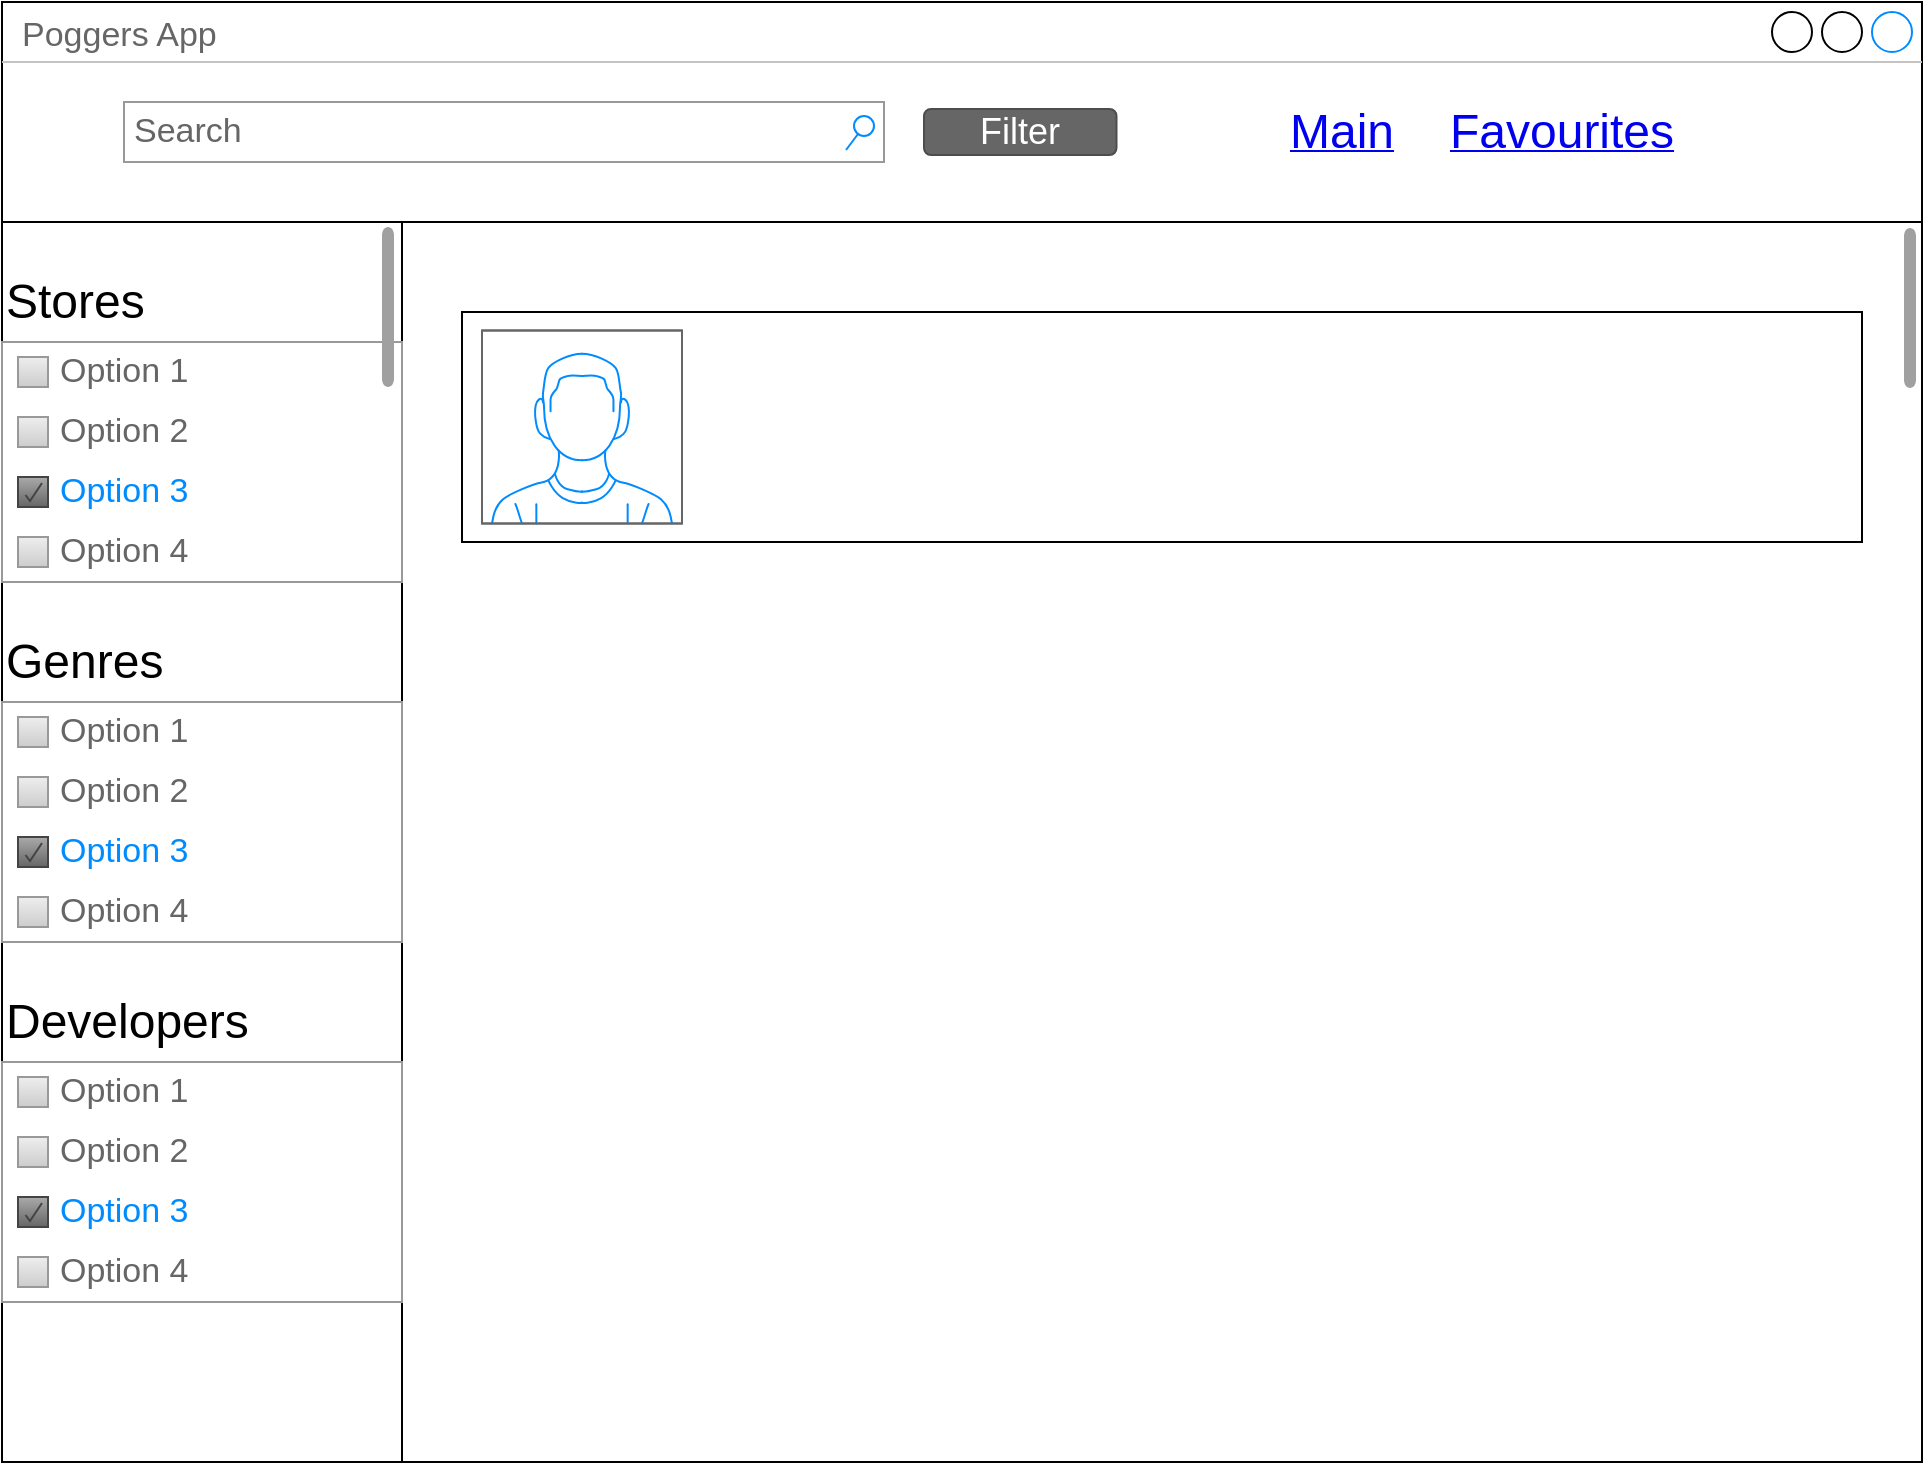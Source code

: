 <mxfile version="14.1.8" type="github">
  <diagram id="liSGNTtqt6IHQtfXZBFW" name="Page-1">
    <mxGraphModel dx="1736" dy="930" grid="1" gridSize="10" guides="1" tooltips="1" connect="1" arrows="1" fold="1" page="1" pageScale="1" pageWidth="1920" pageHeight="1200" math="0" shadow="0">
      <root>
        <mxCell id="0" />
        <mxCell id="1" parent="0" />
        <mxCell id="tc4_OHS7eZvkREXVPfQi-4" value="&lt;div&gt;Poggers App&lt;/div&gt;&lt;div&gt;&lt;br&gt;&lt;/div&gt;" style="strokeWidth=1;shadow=0;dashed=0;align=center;html=1;shape=mxgraph.mockup.containers.window;align=left;verticalAlign=top;spacingLeft=8;strokeColor2=#008cff;strokeColor3=#c4c4c4;fontColor=#666666;mainText=;fontSize=17;labelBackgroundColor=none;" vertex="1" parent="1">
          <mxGeometry x="520" y="230" width="960" height="720" as="geometry" />
        </mxCell>
        <mxCell id="tc4_OHS7eZvkREXVPfQi-5" value="Search" style="strokeWidth=1;shadow=0;dashed=0;align=center;html=1;shape=mxgraph.mockup.forms.searchBox;strokeColor=#999999;mainText=;strokeColor2=#008cff;fontColor=#666666;fontSize=17;align=left;spacingLeft=3;" vertex="1" parent="1">
          <mxGeometry x="581" y="280" width="380" height="30" as="geometry" />
        </mxCell>
        <mxCell id="tc4_OHS7eZvkREXVPfQi-12" value="" style="rounded=0;whiteSpace=wrap;html=1;" vertex="1" parent="1">
          <mxGeometry x="520" y="340" width="960" height="620" as="geometry" />
        </mxCell>
        <mxCell id="tc4_OHS7eZvkREXVPfQi-13" value="" style="rounded=0;whiteSpace=wrap;html=1;" vertex="1" parent="1">
          <mxGeometry x="520" y="340" width="200" height="620" as="geometry" />
        </mxCell>
        <mxCell id="tc4_OHS7eZvkREXVPfQi-14" value="" style="strokeWidth=1;shadow=0;dashed=0;align=center;html=1;shape=mxgraph.mockup.forms.rrect;rSize=0;strokeColor=#999999;fillColor=#ffffff;recursiveResize=0;" vertex="1" parent="1">
          <mxGeometry x="520" y="400" width="200" height="120" as="geometry" />
        </mxCell>
        <mxCell id="tc4_OHS7eZvkREXVPfQi-15" value="Option 1" style="strokeWidth=1;shadow=0;dashed=0;align=center;html=1;shape=mxgraph.mockup.forms.rrect;rSize=0;fillColor=#eeeeee;strokeColor=#999999;gradientColor=#cccccc;align=left;spacingLeft=4;fontSize=17;fontColor=#666666;labelPosition=right;" vertex="1" parent="tc4_OHS7eZvkREXVPfQi-14">
          <mxGeometry x="8" y="7.5" width="15" height="15" as="geometry" />
        </mxCell>
        <mxCell id="tc4_OHS7eZvkREXVPfQi-16" value="Option 2" style="strokeWidth=1;shadow=0;dashed=0;align=center;html=1;shape=mxgraph.mockup.forms.rrect;rSize=0;fillColor=#eeeeee;strokeColor=#999999;gradientColor=#cccccc;align=left;spacingLeft=4;fontSize=17;fontColor=#666666;labelPosition=right;" vertex="1" parent="tc4_OHS7eZvkREXVPfQi-14">
          <mxGeometry x="8" y="37.5" width="15" height="15" as="geometry" />
        </mxCell>
        <mxCell id="tc4_OHS7eZvkREXVPfQi-17" value="Option 3" style="strokeWidth=1;shadow=0;dashed=0;align=center;html=1;shape=mxgraph.mockup.forms.checkbox;rSize=0;resizable=0;fillColor=#aaaaaa;strokeColor=#444444;gradientColor=#666666;align=left;spacingLeft=4;fontSize=17;fontColor=#008cff;labelPosition=right;" vertex="1" parent="tc4_OHS7eZvkREXVPfQi-14">
          <mxGeometry x="8" y="67.5" width="15" height="15" as="geometry" />
        </mxCell>
        <mxCell id="tc4_OHS7eZvkREXVPfQi-18" value="Option 4" style="strokeWidth=1;shadow=0;dashed=0;align=center;html=1;shape=mxgraph.mockup.forms.rrect;rSize=0;fillColor=#eeeeee;strokeColor=#999999;gradientColor=#cccccc;align=left;spacingLeft=4;fontSize=17;fontColor=#666666;labelPosition=right;" vertex="1" parent="tc4_OHS7eZvkREXVPfQi-14">
          <mxGeometry x="8" y="97.5" width="15" height="15" as="geometry" />
        </mxCell>
        <mxCell id="tc4_OHS7eZvkREXVPfQi-35" value="" style="html=1;verticalLabelPosition=bottom;labelBackgroundColor=#ffffff;verticalAlign=top;shadow=0;dashed=0;strokeWidth=2;shape=mxgraph.ios7.misc.scroll_(vertical);fillColor=#a0a0a0;" vertex="1" parent="tc4_OHS7eZvkREXVPfQi-14">
          <mxGeometry x="190" y="-57.5" width="6" height="80" as="geometry" />
        </mxCell>
        <mxCell id="tc4_OHS7eZvkREXVPfQi-19" value="&lt;div align=&quot;left&quot;&gt;&lt;font style=&quot;font-size: 24px&quot;&gt;Stores&lt;/font&gt;&lt;/div&gt;" style="text;html=1;strokeColor=none;fillColor=none;align=left;verticalAlign=middle;whiteSpace=wrap;rounded=0;" vertex="1" parent="1">
          <mxGeometry x="520" y="370" width="160" height="20" as="geometry" />
        </mxCell>
        <mxCell id="tc4_OHS7eZvkREXVPfQi-21" value="" style="strokeWidth=1;shadow=0;dashed=0;align=center;html=1;shape=mxgraph.mockup.forms.rrect;rSize=0;strokeColor=#999999;fillColor=#ffffff;recursiveResize=0;" vertex="1" parent="1">
          <mxGeometry x="520" y="580" width="200" height="120" as="geometry" />
        </mxCell>
        <mxCell id="tc4_OHS7eZvkREXVPfQi-22" value="Option 1" style="strokeWidth=1;shadow=0;dashed=0;align=center;html=1;shape=mxgraph.mockup.forms.rrect;rSize=0;fillColor=#eeeeee;strokeColor=#999999;gradientColor=#cccccc;align=left;spacingLeft=4;fontSize=17;fontColor=#666666;labelPosition=right;" vertex="1" parent="tc4_OHS7eZvkREXVPfQi-21">
          <mxGeometry x="8" y="7.5" width="15" height="15" as="geometry" />
        </mxCell>
        <mxCell id="tc4_OHS7eZvkREXVPfQi-23" value="Option 2" style="strokeWidth=1;shadow=0;dashed=0;align=center;html=1;shape=mxgraph.mockup.forms.rrect;rSize=0;fillColor=#eeeeee;strokeColor=#999999;gradientColor=#cccccc;align=left;spacingLeft=4;fontSize=17;fontColor=#666666;labelPosition=right;" vertex="1" parent="tc4_OHS7eZvkREXVPfQi-21">
          <mxGeometry x="8" y="37.5" width="15" height="15" as="geometry" />
        </mxCell>
        <mxCell id="tc4_OHS7eZvkREXVPfQi-24" value="Option 3" style="strokeWidth=1;shadow=0;dashed=0;align=center;html=1;shape=mxgraph.mockup.forms.checkbox;rSize=0;resizable=0;fillColor=#aaaaaa;strokeColor=#444444;gradientColor=#666666;align=left;spacingLeft=4;fontSize=17;fontColor=#008cff;labelPosition=right;" vertex="1" parent="tc4_OHS7eZvkREXVPfQi-21">
          <mxGeometry x="8" y="67.5" width="15" height="15" as="geometry" />
        </mxCell>
        <mxCell id="tc4_OHS7eZvkREXVPfQi-25" value="Option 4" style="strokeWidth=1;shadow=0;dashed=0;align=center;html=1;shape=mxgraph.mockup.forms.rrect;rSize=0;fillColor=#eeeeee;strokeColor=#999999;gradientColor=#cccccc;align=left;spacingLeft=4;fontSize=17;fontColor=#666666;labelPosition=right;" vertex="1" parent="tc4_OHS7eZvkREXVPfQi-21">
          <mxGeometry x="8" y="97.5" width="15" height="15" as="geometry" />
        </mxCell>
        <mxCell id="tc4_OHS7eZvkREXVPfQi-26" value="&lt;font style=&quot;font-size: 24px&quot;&gt;Genres&lt;/font&gt;" style="text;html=1;strokeColor=none;fillColor=none;align=left;verticalAlign=middle;whiteSpace=wrap;rounded=0;" vertex="1" parent="1">
          <mxGeometry x="520" y="550" width="160" height="20" as="geometry" />
        </mxCell>
        <mxCell id="tc4_OHS7eZvkREXVPfQi-27" value="" style="strokeWidth=1;shadow=0;dashed=0;align=center;html=1;shape=mxgraph.mockup.forms.rrect;rSize=0;strokeColor=#999999;fillColor=#ffffff;recursiveResize=0;" vertex="1" parent="1">
          <mxGeometry x="520" y="760" width="200" height="120" as="geometry" />
        </mxCell>
        <mxCell id="tc4_OHS7eZvkREXVPfQi-28" value="Option 1" style="strokeWidth=1;shadow=0;dashed=0;align=center;html=1;shape=mxgraph.mockup.forms.rrect;rSize=0;fillColor=#eeeeee;strokeColor=#999999;gradientColor=#cccccc;align=left;spacingLeft=4;fontSize=17;fontColor=#666666;labelPosition=right;" vertex="1" parent="tc4_OHS7eZvkREXVPfQi-27">
          <mxGeometry x="8" y="7.5" width="15" height="15" as="geometry" />
        </mxCell>
        <mxCell id="tc4_OHS7eZvkREXVPfQi-29" value="Option 2" style="strokeWidth=1;shadow=0;dashed=0;align=center;html=1;shape=mxgraph.mockup.forms.rrect;rSize=0;fillColor=#eeeeee;strokeColor=#999999;gradientColor=#cccccc;align=left;spacingLeft=4;fontSize=17;fontColor=#666666;labelPosition=right;" vertex="1" parent="tc4_OHS7eZvkREXVPfQi-27">
          <mxGeometry x="8" y="37.5" width="15" height="15" as="geometry" />
        </mxCell>
        <mxCell id="tc4_OHS7eZvkREXVPfQi-30" value="Option 3" style="strokeWidth=1;shadow=0;dashed=0;align=center;html=1;shape=mxgraph.mockup.forms.checkbox;rSize=0;resizable=0;fillColor=#aaaaaa;strokeColor=#444444;gradientColor=#666666;align=left;spacingLeft=4;fontSize=17;fontColor=#008cff;labelPosition=right;" vertex="1" parent="tc4_OHS7eZvkREXVPfQi-27">
          <mxGeometry x="8" y="67.5" width="15" height="15" as="geometry" />
        </mxCell>
        <mxCell id="tc4_OHS7eZvkREXVPfQi-31" value="Option 4" style="strokeWidth=1;shadow=0;dashed=0;align=center;html=1;shape=mxgraph.mockup.forms.rrect;rSize=0;fillColor=#eeeeee;strokeColor=#999999;gradientColor=#cccccc;align=left;spacingLeft=4;fontSize=17;fontColor=#666666;labelPosition=right;" vertex="1" parent="tc4_OHS7eZvkREXVPfQi-27">
          <mxGeometry x="8" y="97.5" width="15" height="15" as="geometry" />
        </mxCell>
        <mxCell id="tc4_OHS7eZvkREXVPfQi-32" value="&lt;font style=&quot;font-size: 24px&quot;&gt;Developers&lt;/font&gt;" style="text;html=1;strokeColor=none;fillColor=none;align=left;verticalAlign=middle;whiteSpace=wrap;rounded=0;" vertex="1" parent="1">
          <mxGeometry x="520" y="730" width="160" height="20" as="geometry" />
        </mxCell>
        <mxCell id="tc4_OHS7eZvkREXVPfQi-33" value="" style="rounded=0;whiteSpace=wrap;html=1;" vertex="1" parent="1">
          <mxGeometry x="750" y="385" width="700" height="115" as="geometry" />
        </mxCell>
        <mxCell id="tc4_OHS7eZvkREXVPfQi-34" value="" style="html=1;verticalLabelPosition=bottom;labelBackgroundColor=#ffffff;verticalAlign=top;shadow=0;dashed=0;strokeWidth=2;shape=mxgraph.ios7.misc.scroll_(vertical);fillColor=#a0a0a0;" vertex="1" parent="1">
          <mxGeometry x="1471" y="343" width="6" height="80" as="geometry" />
        </mxCell>
        <mxCell id="tc4_OHS7eZvkREXVPfQi-36" value="&lt;font style=&quot;font-size: 18px&quot;&gt;Filter&lt;/font&gt;" style="rounded=1;html=1;shadow=0;dashed=0;whiteSpace=wrap;fontSize=10;fillColor=#666666;align=center;strokeColor=#4D4D4D;fontColor=#ffffff;" vertex="1" parent="1">
          <mxGeometry x="981" y="283.5" width="96.25" height="23" as="geometry" />
        </mxCell>
        <UserObject label="&lt;font style=&quot;font-size: 24px&quot;&gt;Main&lt;/font&gt;" link="https://www.draw.io" id="tc4_OHS7eZvkREXVPfQi-37">
          <mxCell style="text;html=1;strokeColor=none;fillColor=none;whiteSpace=wrap;align=center;verticalAlign=middle;fontColor=#0000EE;fontStyle=4;" vertex="1" parent="1">
            <mxGeometry x="1160" y="275" width="60" height="40" as="geometry" />
          </mxCell>
        </UserObject>
        <UserObject label="&lt;font style=&quot;font-size: 24px&quot;&gt;Favourites&lt;/font&gt;" link="https://www.draw.io" id="tc4_OHS7eZvkREXVPfQi-38">
          <mxCell style="text;html=1;strokeColor=none;fillColor=none;whiteSpace=wrap;align=center;verticalAlign=middle;fontColor=#0000EE;fontStyle=4;" vertex="1" parent="1">
            <mxGeometry x="1270" y="275" width="60" height="40" as="geometry" />
          </mxCell>
        </UserObject>
        <mxCell id="tc4_OHS7eZvkREXVPfQi-39" value="" style="verticalLabelPosition=bottom;shadow=0;dashed=0;align=center;html=1;verticalAlign=top;strokeWidth=1;shape=mxgraph.mockup.containers.userMale;strokeColor=#666666;strokeColor2=#008cff;" vertex="1" parent="1">
          <mxGeometry x="760" y="394.25" width="100" height="96.5" as="geometry" />
        </mxCell>
      </root>
    </mxGraphModel>
  </diagram>
</mxfile>
